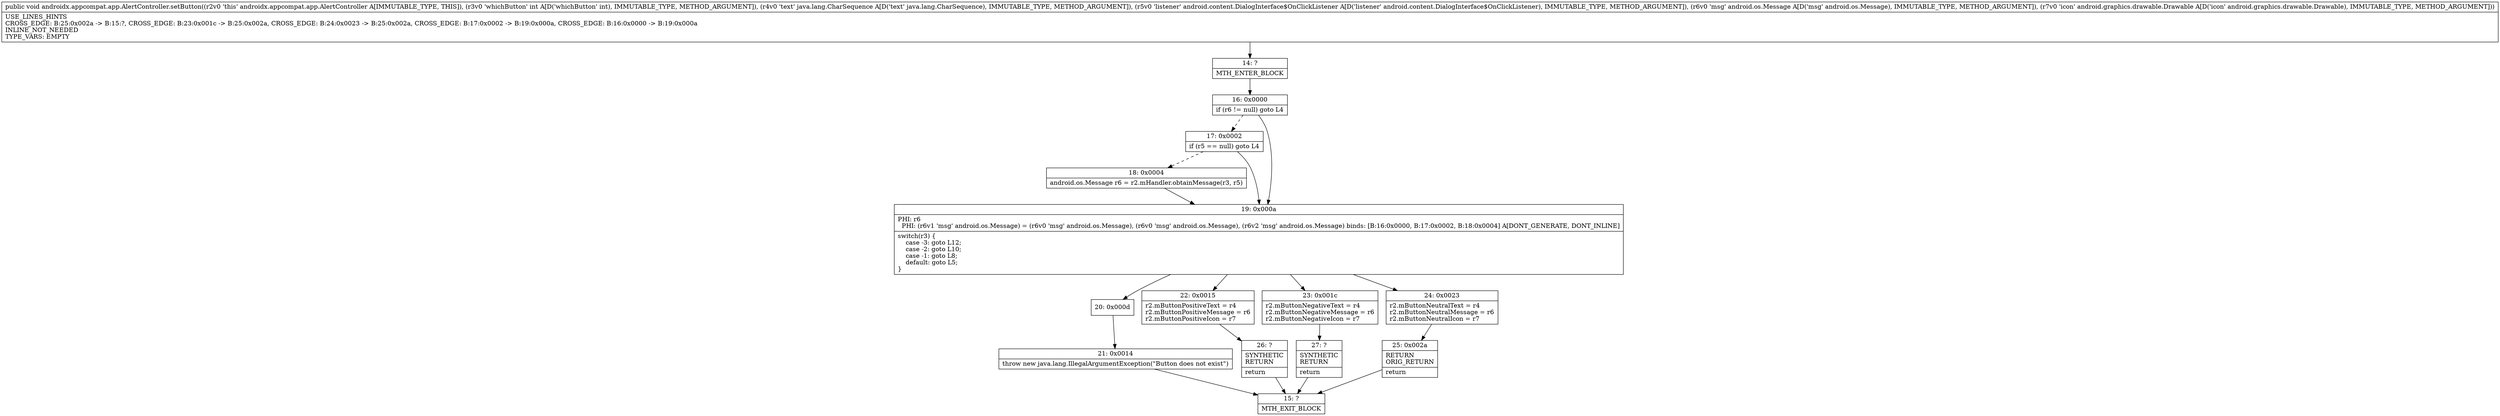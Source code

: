 digraph "CFG forandroidx.appcompat.app.AlertController.setButton(ILjava\/lang\/CharSequence;Landroid\/content\/DialogInterface$OnClickListener;Landroid\/os\/Message;Landroid\/graphics\/drawable\/Drawable;)V" {
Node_14 [shape=record,label="{14\:\ ?|MTH_ENTER_BLOCK\l}"];
Node_16 [shape=record,label="{16\:\ 0x0000|if (r6 != null) goto L4\l}"];
Node_17 [shape=record,label="{17\:\ 0x0002|if (r5 == null) goto L4\l}"];
Node_18 [shape=record,label="{18\:\ 0x0004|android.os.Message r6 = r2.mHandler.obtainMessage(r3, r5)\l}"];
Node_19 [shape=record,label="{19\:\ 0x000a|PHI: r6 \l  PHI: (r6v1 'msg' android.os.Message) = (r6v0 'msg' android.os.Message), (r6v0 'msg' android.os.Message), (r6v2 'msg' android.os.Message) binds: [B:16:0x0000, B:17:0x0002, B:18:0x0004] A[DONT_GENERATE, DONT_INLINE]\l|switch(r3) \{\l    case \-3: goto L12;\l    case \-2: goto L10;\l    case \-1: goto L8;\l    default: goto L5;\l\}\l}"];
Node_20 [shape=record,label="{20\:\ 0x000d}"];
Node_21 [shape=record,label="{21\:\ 0x0014|throw new java.lang.IllegalArgumentException(\"Button does not exist\")\l}"];
Node_15 [shape=record,label="{15\:\ ?|MTH_EXIT_BLOCK\l}"];
Node_22 [shape=record,label="{22\:\ 0x0015|r2.mButtonPositiveText = r4\lr2.mButtonPositiveMessage = r6\lr2.mButtonPositiveIcon = r7\l}"];
Node_26 [shape=record,label="{26\:\ ?|SYNTHETIC\lRETURN\l|return\l}"];
Node_23 [shape=record,label="{23\:\ 0x001c|r2.mButtonNegativeText = r4\lr2.mButtonNegativeMessage = r6\lr2.mButtonNegativeIcon = r7\l}"];
Node_27 [shape=record,label="{27\:\ ?|SYNTHETIC\lRETURN\l|return\l}"];
Node_24 [shape=record,label="{24\:\ 0x0023|r2.mButtonNeutralText = r4\lr2.mButtonNeutralMessage = r6\lr2.mButtonNeutralIcon = r7\l}"];
Node_25 [shape=record,label="{25\:\ 0x002a|RETURN\lORIG_RETURN\l|return\l}"];
MethodNode[shape=record,label="{public void androidx.appcompat.app.AlertController.setButton((r2v0 'this' androidx.appcompat.app.AlertController A[IMMUTABLE_TYPE, THIS]), (r3v0 'whichButton' int A[D('whichButton' int), IMMUTABLE_TYPE, METHOD_ARGUMENT]), (r4v0 'text' java.lang.CharSequence A[D('text' java.lang.CharSequence), IMMUTABLE_TYPE, METHOD_ARGUMENT]), (r5v0 'listener' android.content.DialogInterface$OnClickListener A[D('listener' android.content.DialogInterface$OnClickListener), IMMUTABLE_TYPE, METHOD_ARGUMENT]), (r6v0 'msg' android.os.Message A[D('msg' android.os.Message), IMMUTABLE_TYPE, METHOD_ARGUMENT]), (r7v0 'icon' android.graphics.drawable.Drawable A[D('icon' android.graphics.drawable.Drawable), IMMUTABLE_TYPE, METHOD_ARGUMENT]))  | USE_LINES_HINTS\lCROSS_EDGE: B:25:0x002a \-\> B:15:?, CROSS_EDGE: B:23:0x001c \-\> B:25:0x002a, CROSS_EDGE: B:24:0x0023 \-\> B:25:0x002a, CROSS_EDGE: B:17:0x0002 \-\> B:19:0x000a, CROSS_EDGE: B:16:0x0000 \-\> B:19:0x000a\lINLINE_NOT_NEEDED\lTYPE_VARS: EMPTY\l}"];
MethodNode -> Node_14;Node_14 -> Node_16;
Node_16 -> Node_17[style=dashed];
Node_16 -> Node_19;
Node_17 -> Node_18[style=dashed];
Node_17 -> Node_19;
Node_18 -> Node_19;
Node_19 -> Node_20;
Node_19 -> Node_22;
Node_19 -> Node_23;
Node_19 -> Node_24;
Node_20 -> Node_21;
Node_21 -> Node_15;
Node_22 -> Node_26;
Node_26 -> Node_15;
Node_23 -> Node_27;
Node_27 -> Node_15;
Node_24 -> Node_25;
Node_25 -> Node_15;
}

